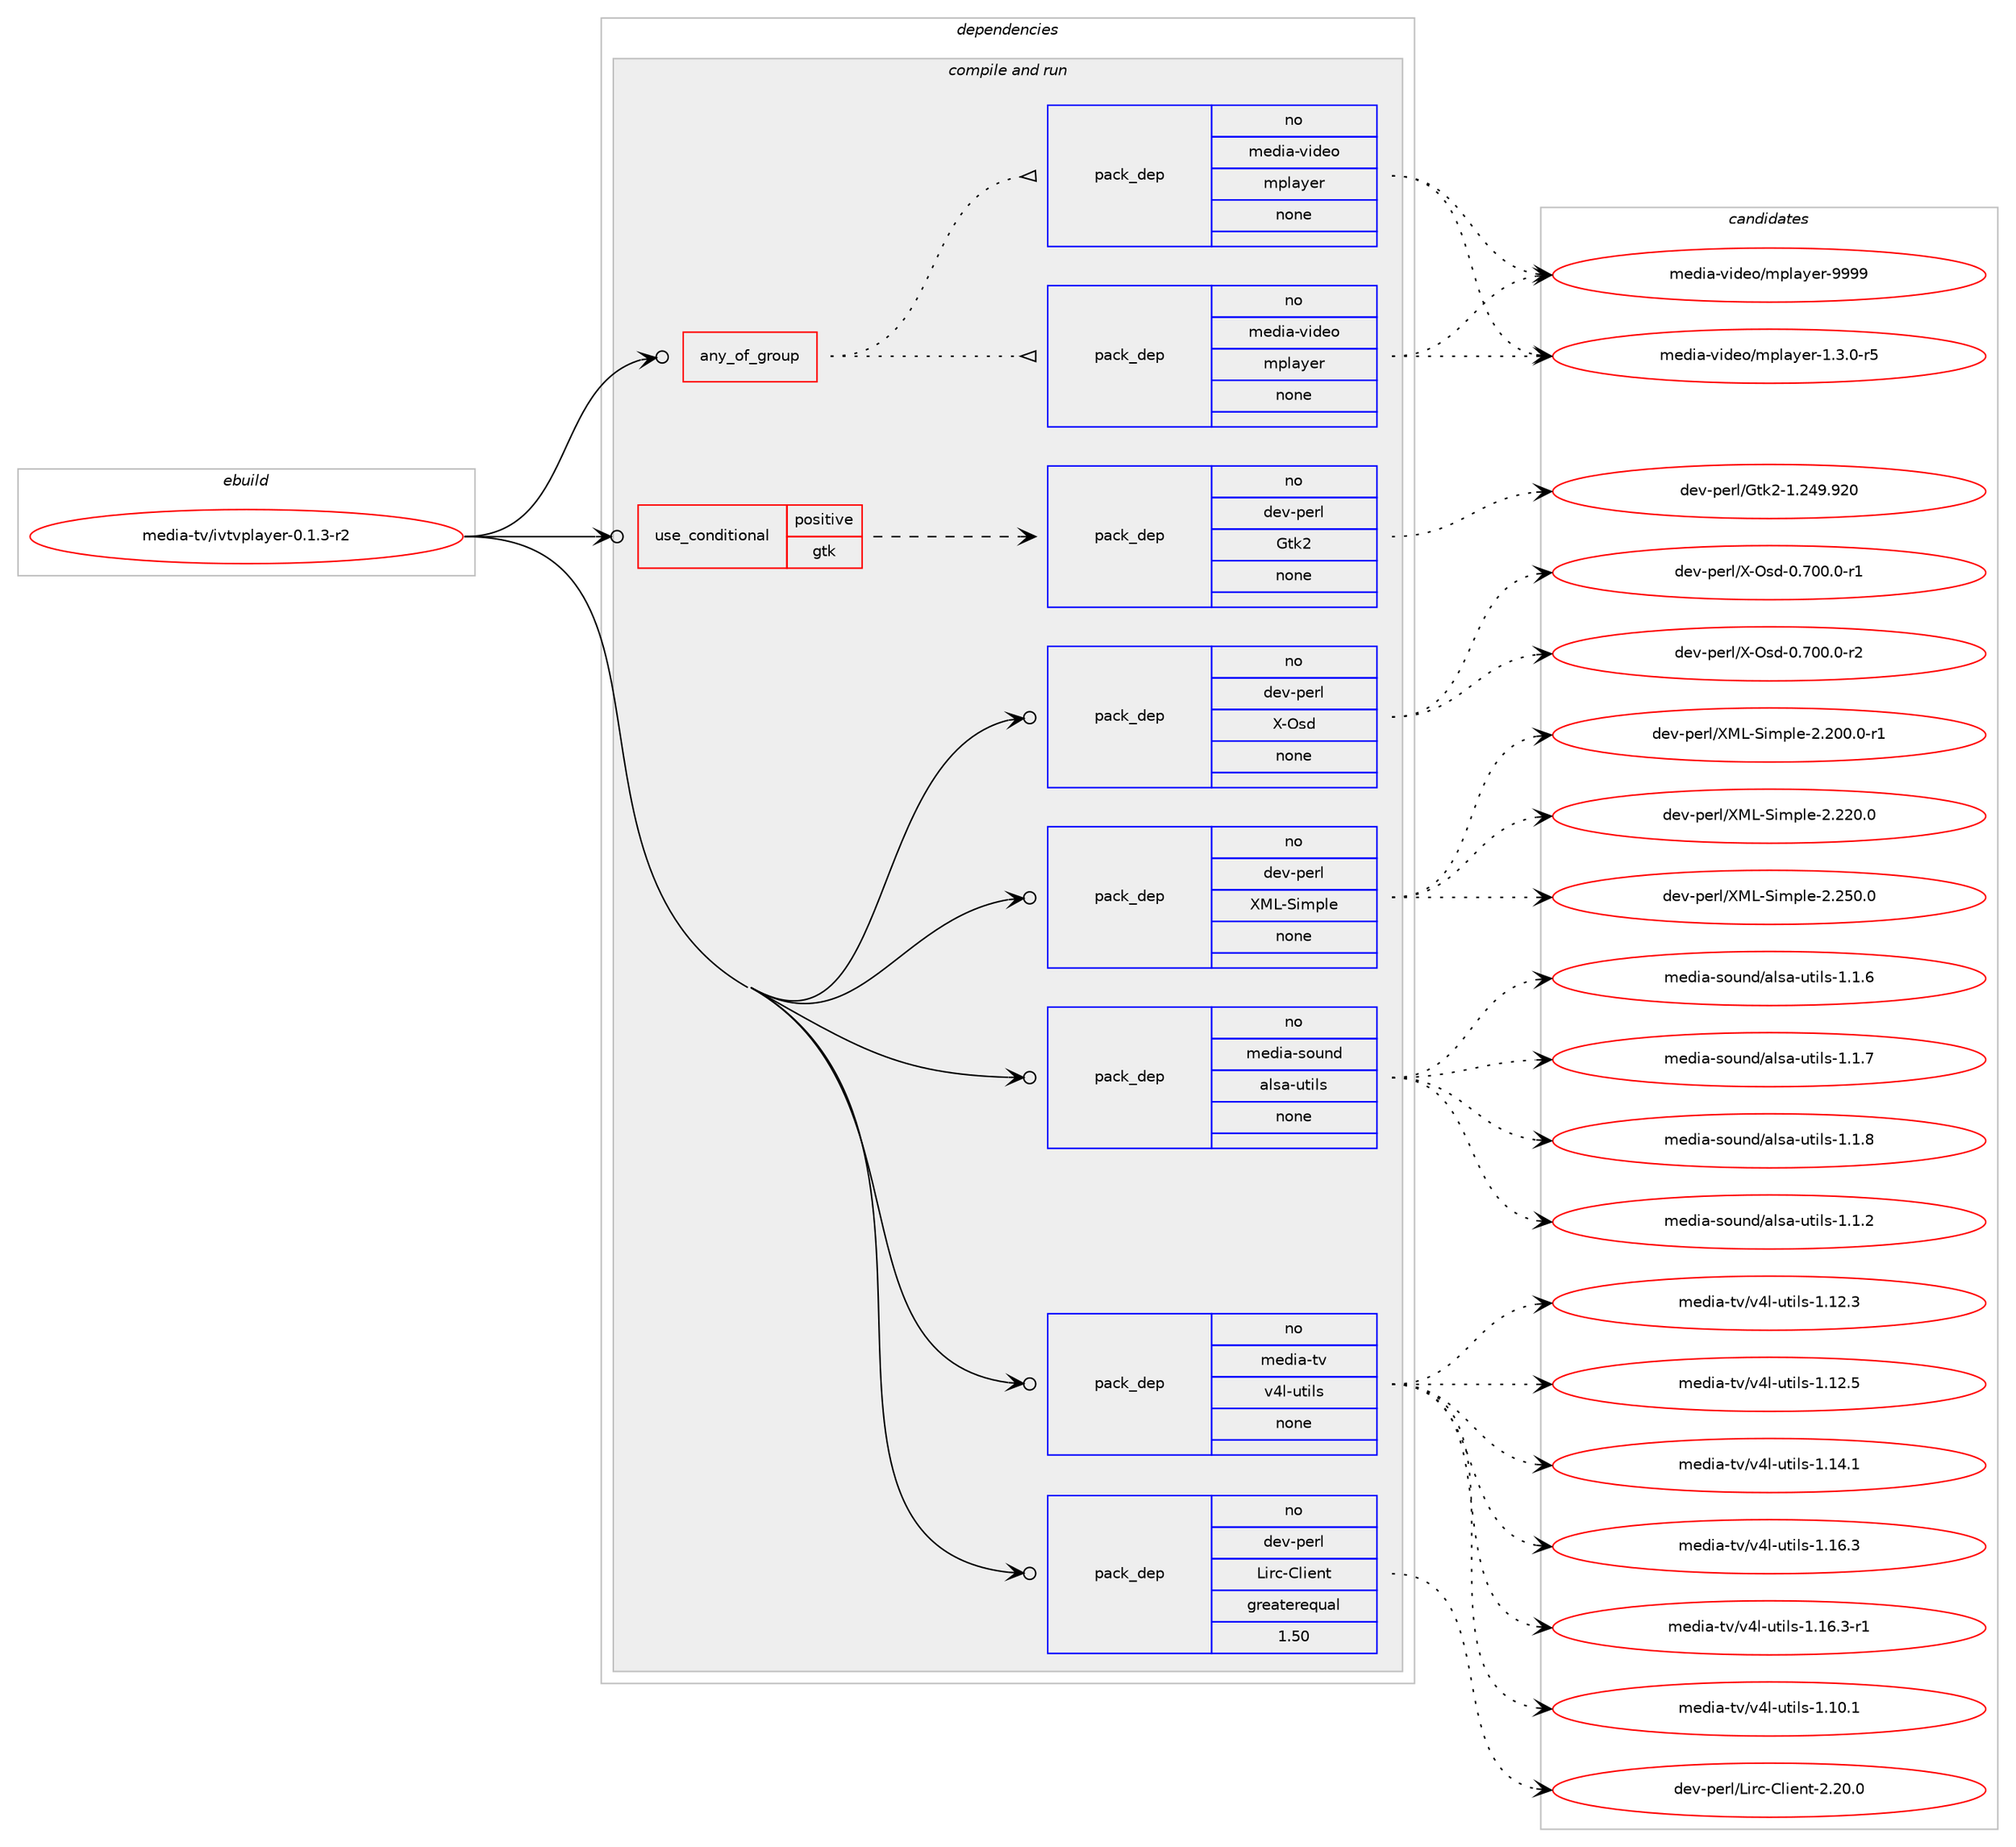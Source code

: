 digraph prolog {

# *************
# Graph options
# *************

newrank=true;
concentrate=true;
compound=true;
graph [rankdir=LR,fontname=Helvetica,fontsize=10,ranksep=1.5];#, ranksep=2.5, nodesep=0.2];
edge  [arrowhead=vee];
node  [fontname=Helvetica,fontsize=10];

# **********
# The ebuild
# **********

subgraph cluster_leftcol {
color=gray;
rank=same;
label=<<i>ebuild</i>>;
id [label="media-tv/ivtvplayer-0.1.3-r2", color=red, width=4, href="../media-tv/ivtvplayer-0.1.3-r2.svg"];
}

# ****************
# The dependencies
# ****************

subgraph cluster_midcol {
color=gray;
label=<<i>dependencies</i>>;
subgraph cluster_compile {
fillcolor="#eeeeee";
style=filled;
label=<<i>compile</i>>;
}
subgraph cluster_compileandrun {
fillcolor="#eeeeee";
style=filled;
label=<<i>compile and run</i>>;
subgraph any25588 {
dependency1632178 [label=<<TABLE BORDER="0" CELLBORDER="1" CELLSPACING="0" CELLPADDING="4"><TR><TD CELLPADDING="10">any_of_group</TD></TR></TABLE>>, shape=none, color=red];subgraph pack1167207 {
dependency1632179 [label=<<TABLE BORDER="0" CELLBORDER="1" CELLSPACING="0" CELLPADDING="4" WIDTH="220"><TR><TD ROWSPAN="6" CELLPADDING="30">pack_dep</TD></TR><TR><TD WIDTH="110">no</TD></TR><TR><TD>media-video</TD></TR><TR><TD>mplayer</TD></TR><TR><TD>none</TD></TR><TR><TD></TD></TR></TABLE>>, shape=none, color=blue];
}
dependency1632178:e -> dependency1632179:w [weight=20,style="dotted",arrowhead="oinv"];
subgraph pack1167208 {
dependency1632180 [label=<<TABLE BORDER="0" CELLBORDER="1" CELLSPACING="0" CELLPADDING="4" WIDTH="220"><TR><TD ROWSPAN="6" CELLPADDING="30">pack_dep</TD></TR><TR><TD WIDTH="110">no</TD></TR><TR><TD>media-video</TD></TR><TR><TD>mplayer</TD></TR><TR><TD>none</TD></TR><TR><TD></TD></TR></TABLE>>, shape=none, color=blue];
}
dependency1632178:e -> dependency1632180:w [weight=20,style="dotted",arrowhead="oinv"];
}
id:e -> dependency1632178:w [weight=20,style="solid",arrowhead="odotvee"];
subgraph cond438613 {
dependency1632181 [label=<<TABLE BORDER="0" CELLBORDER="1" CELLSPACING="0" CELLPADDING="4"><TR><TD ROWSPAN="3" CELLPADDING="10">use_conditional</TD></TR><TR><TD>positive</TD></TR><TR><TD>gtk</TD></TR></TABLE>>, shape=none, color=red];
subgraph pack1167209 {
dependency1632182 [label=<<TABLE BORDER="0" CELLBORDER="1" CELLSPACING="0" CELLPADDING="4" WIDTH="220"><TR><TD ROWSPAN="6" CELLPADDING="30">pack_dep</TD></TR><TR><TD WIDTH="110">no</TD></TR><TR><TD>dev-perl</TD></TR><TR><TD>Gtk2</TD></TR><TR><TD>none</TD></TR><TR><TD></TD></TR></TABLE>>, shape=none, color=blue];
}
dependency1632181:e -> dependency1632182:w [weight=20,style="dashed",arrowhead="vee"];
}
id:e -> dependency1632181:w [weight=20,style="solid",arrowhead="odotvee"];
subgraph pack1167210 {
dependency1632183 [label=<<TABLE BORDER="0" CELLBORDER="1" CELLSPACING="0" CELLPADDING="4" WIDTH="220"><TR><TD ROWSPAN="6" CELLPADDING="30">pack_dep</TD></TR><TR><TD WIDTH="110">no</TD></TR><TR><TD>dev-perl</TD></TR><TR><TD>Lirc-Client</TD></TR><TR><TD>greaterequal</TD></TR><TR><TD>1.50</TD></TR></TABLE>>, shape=none, color=blue];
}
id:e -> dependency1632183:w [weight=20,style="solid",arrowhead="odotvee"];
subgraph pack1167211 {
dependency1632184 [label=<<TABLE BORDER="0" CELLBORDER="1" CELLSPACING="0" CELLPADDING="4" WIDTH="220"><TR><TD ROWSPAN="6" CELLPADDING="30">pack_dep</TD></TR><TR><TD WIDTH="110">no</TD></TR><TR><TD>dev-perl</TD></TR><TR><TD>X-Osd</TD></TR><TR><TD>none</TD></TR><TR><TD></TD></TR></TABLE>>, shape=none, color=blue];
}
id:e -> dependency1632184:w [weight=20,style="solid",arrowhead="odotvee"];
subgraph pack1167212 {
dependency1632185 [label=<<TABLE BORDER="0" CELLBORDER="1" CELLSPACING="0" CELLPADDING="4" WIDTH="220"><TR><TD ROWSPAN="6" CELLPADDING="30">pack_dep</TD></TR><TR><TD WIDTH="110">no</TD></TR><TR><TD>dev-perl</TD></TR><TR><TD>XML-Simple</TD></TR><TR><TD>none</TD></TR><TR><TD></TD></TR></TABLE>>, shape=none, color=blue];
}
id:e -> dependency1632185:w [weight=20,style="solid",arrowhead="odotvee"];
subgraph pack1167213 {
dependency1632186 [label=<<TABLE BORDER="0" CELLBORDER="1" CELLSPACING="0" CELLPADDING="4" WIDTH="220"><TR><TD ROWSPAN="6" CELLPADDING="30">pack_dep</TD></TR><TR><TD WIDTH="110">no</TD></TR><TR><TD>media-sound</TD></TR><TR><TD>alsa-utils</TD></TR><TR><TD>none</TD></TR><TR><TD></TD></TR></TABLE>>, shape=none, color=blue];
}
id:e -> dependency1632186:w [weight=20,style="solid",arrowhead="odotvee"];
subgraph pack1167214 {
dependency1632187 [label=<<TABLE BORDER="0" CELLBORDER="1" CELLSPACING="0" CELLPADDING="4" WIDTH="220"><TR><TD ROWSPAN="6" CELLPADDING="30">pack_dep</TD></TR><TR><TD WIDTH="110">no</TD></TR><TR><TD>media-tv</TD></TR><TR><TD>v4l-utils</TD></TR><TR><TD>none</TD></TR><TR><TD></TD></TR></TABLE>>, shape=none, color=blue];
}
id:e -> dependency1632187:w [weight=20,style="solid",arrowhead="odotvee"];
}
subgraph cluster_run {
fillcolor="#eeeeee";
style=filled;
label=<<i>run</i>>;
}
}

# **************
# The candidates
# **************

subgraph cluster_choices {
rank=same;
color=gray;
label=<<i>candidates</i>>;

subgraph choice1167207 {
color=black;
nodesep=1;
choice109101100105974511810510010111147109112108971211011144549465146484511453 [label="media-video/mplayer-1.3.0-r5", color=red, width=4,href="../media-video/mplayer-1.3.0-r5.svg"];
choice109101100105974511810510010111147109112108971211011144557575757 [label="media-video/mplayer-9999", color=red, width=4,href="../media-video/mplayer-9999.svg"];
dependency1632179:e -> choice109101100105974511810510010111147109112108971211011144549465146484511453:w [style=dotted,weight="100"];
dependency1632179:e -> choice109101100105974511810510010111147109112108971211011144557575757:w [style=dotted,weight="100"];
}
subgraph choice1167208 {
color=black;
nodesep=1;
choice109101100105974511810510010111147109112108971211011144549465146484511453 [label="media-video/mplayer-1.3.0-r5", color=red, width=4,href="../media-video/mplayer-1.3.0-r5.svg"];
choice109101100105974511810510010111147109112108971211011144557575757 [label="media-video/mplayer-9999", color=red, width=4,href="../media-video/mplayer-9999.svg"];
dependency1632180:e -> choice109101100105974511810510010111147109112108971211011144549465146484511453:w [style=dotted,weight="100"];
dependency1632180:e -> choice109101100105974511810510010111147109112108971211011144557575757:w [style=dotted,weight="100"];
}
subgraph choice1167209 {
color=black;
nodesep=1;
choice1001011184511210111410847711161075045494650525746575048 [label="dev-perl/Gtk2-1.249.920", color=red, width=4,href="../dev-perl/Gtk2-1.249.920.svg"];
dependency1632182:e -> choice1001011184511210111410847711161075045494650525746575048:w [style=dotted,weight="100"];
}
subgraph choice1167210 {
color=black;
nodesep=1;
choice10010111845112101114108477610511499456710810510111011645504650484648 [label="dev-perl/Lirc-Client-2.20.0", color=red, width=4,href="../dev-perl/Lirc-Client-2.20.0.svg"];
dependency1632183:e -> choice10010111845112101114108477610511499456710810510111011645504650484648:w [style=dotted,weight="100"];
}
subgraph choice1167211 {
color=black;
nodesep=1;
choice100101118451121011141084788457911510045484655484846484511449 [label="dev-perl/X-Osd-0.700.0-r1", color=red, width=4,href="../dev-perl/X-Osd-0.700.0-r1.svg"];
choice100101118451121011141084788457911510045484655484846484511450 [label="dev-perl/X-Osd-0.700.0-r2", color=red, width=4,href="../dev-perl/X-Osd-0.700.0-r2.svg"];
dependency1632184:e -> choice100101118451121011141084788457911510045484655484846484511449:w [style=dotted,weight="100"];
dependency1632184:e -> choice100101118451121011141084788457911510045484655484846484511450:w [style=dotted,weight="100"];
}
subgraph choice1167212 {
color=black;
nodesep=1;
choice1001011184511210111410847887776458310510911210810145504650484846484511449 [label="dev-perl/XML-Simple-2.200.0-r1", color=red, width=4,href="../dev-perl/XML-Simple-2.200.0-r1.svg"];
choice100101118451121011141084788777645831051091121081014550465050484648 [label="dev-perl/XML-Simple-2.220.0", color=red, width=4,href="../dev-perl/XML-Simple-2.220.0.svg"];
choice100101118451121011141084788777645831051091121081014550465053484648 [label="dev-perl/XML-Simple-2.250.0", color=red, width=4,href="../dev-perl/XML-Simple-2.250.0.svg"];
dependency1632185:e -> choice1001011184511210111410847887776458310510911210810145504650484846484511449:w [style=dotted,weight="100"];
dependency1632185:e -> choice100101118451121011141084788777645831051091121081014550465050484648:w [style=dotted,weight="100"];
dependency1632185:e -> choice100101118451121011141084788777645831051091121081014550465053484648:w [style=dotted,weight="100"];
}
subgraph choice1167213 {
color=black;
nodesep=1;
choice109101100105974511511111711010047971081159745117116105108115454946494650 [label="media-sound/alsa-utils-1.1.2", color=red, width=4,href="../media-sound/alsa-utils-1.1.2.svg"];
choice109101100105974511511111711010047971081159745117116105108115454946494654 [label="media-sound/alsa-utils-1.1.6", color=red, width=4,href="../media-sound/alsa-utils-1.1.6.svg"];
choice109101100105974511511111711010047971081159745117116105108115454946494655 [label="media-sound/alsa-utils-1.1.7", color=red, width=4,href="../media-sound/alsa-utils-1.1.7.svg"];
choice109101100105974511511111711010047971081159745117116105108115454946494656 [label="media-sound/alsa-utils-1.1.8", color=red, width=4,href="../media-sound/alsa-utils-1.1.8.svg"];
dependency1632186:e -> choice109101100105974511511111711010047971081159745117116105108115454946494650:w [style=dotted,weight="100"];
dependency1632186:e -> choice109101100105974511511111711010047971081159745117116105108115454946494654:w [style=dotted,weight="100"];
dependency1632186:e -> choice109101100105974511511111711010047971081159745117116105108115454946494655:w [style=dotted,weight="100"];
dependency1632186:e -> choice109101100105974511511111711010047971081159745117116105108115454946494656:w [style=dotted,weight="100"];
}
subgraph choice1167214 {
color=black;
nodesep=1;
choice109101100105974511611847118521084511711610510811545494649484649 [label="media-tv/v4l-utils-1.10.1", color=red, width=4,href="../media-tv/v4l-utils-1.10.1.svg"];
choice109101100105974511611847118521084511711610510811545494649504651 [label="media-tv/v4l-utils-1.12.3", color=red, width=4,href="../media-tv/v4l-utils-1.12.3.svg"];
choice109101100105974511611847118521084511711610510811545494649504653 [label="media-tv/v4l-utils-1.12.5", color=red, width=4,href="../media-tv/v4l-utils-1.12.5.svg"];
choice109101100105974511611847118521084511711610510811545494649524649 [label="media-tv/v4l-utils-1.14.1", color=red, width=4,href="../media-tv/v4l-utils-1.14.1.svg"];
choice109101100105974511611847118521084511711610510811545494649544651 [label="media-tv/v4l-utils-1.16.3", color=red, width=4,href="../media-tv/v4l-utils-1.16.3.svg"];
choice1091011001059745116118471185210845117116105108115454946495446514511449 [label="media-tv/v4l-utils-1.16.3-r1", color=red, width=4,href="../media-tv/v4l-utils-1.16.3-r1.svg"];
dependency1632187:e -> choice109101100105974511611847118521084511711610510811545494649484649:w [style=dotted,weight="100"];
dependency1632187:e -> choice109101100105974511611847118521084511711610510811545494649504651:w [style=dotted,weight="100"];
dependency1632187:e -> choice109101100105974511611847118521084511711610510811545494649504653:w [style=dotted,weight="100"];
dependency1632187:e -> choice109101100105974511611847118521084511711610510811545494649524649:w [style=dotted,weight="100"];
dependency1632187:e -> choice109101100105974511611847118521084511711610510811545494649544651:w [style=dotted,weight="100"];
dependency1632187:e -> choice1091011001059745116118471185210845117116105108115454946495446514511449:w [style=dotted,weight="100"];
}
}

}
